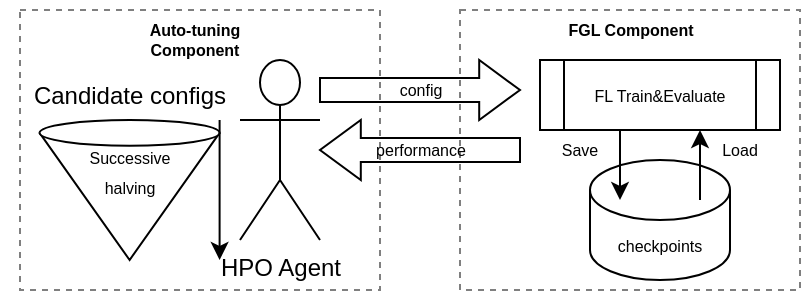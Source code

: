 <mxfile version="15.8.8" type="github">
  <diagram id="mX0sLKAKvKs-7FFu5CTd" name="Page-1">
    <mxGraphModel dx="826" dy="433" grid="1" gridSize="10" guides="1" tooltips="1" connect="1" arrows="1" fold="1" page="1" pageScale="1" pageWidth="400" pageHeight="300" math="0" shadow="0">
      <root>
        <mxCell id="0" />
        <mxCell id="1" parent="0" />
        <mxCell id="RxUsYqzfX1g7jXiQbwDX-1" value="HPO Agent" style="shape=umlActor;verticalLabelPosition=bottom;verticalAlign=top;html=1;outlineConnect=0;" vertex="1" parent="1">
          <mxGeometry x="120" y="110" width="40" height="90" as="geometry" />
        </mxCell>
        <mxCell id="RxUsYqzfX1g7jXiQbwDX-2" value="" style="verticalLabelPosition=bottom;verticalAlign=top;html=1;shape=mxgraph.basic.cone;rotation=-180;" vertex="1" parent="1">
          <mxGeometry x="19.8" y="140" width="90" height="70" as="geometry" />
        </mxCell>
        <mxCell id="RxUsYqzfX1g7jXiQbwDX-3" value="Candidate configs" style="text;html=1;strokeColor=none;fillColor=none;align=center;verticalAlign=middle;whiteSpace=wrap;rounded=0;" vertex="1" parent="1">
          <mxGeometry y="117.5" width="130" height="20" as="geometry" />
        </mxCell>
        <mxCell id="RxUsYqzfX1g7jXiQbwDX-4" value="&lt;font style=&quot;font-size: 8px&quot;&gt;Successive halving&lt;/font&gt;" style="text;html=1;strokeColor=none;fillColor=none;align=center;verticalAlign=middle;whiteSpace=wrap;rounded=0;fontFamily=Helvetica;" vertex="1" parent="1">
          <mxGeometry x="34.8" y="150" width="60" height="30" as="geometry" />
        </mxCell>
        <mxCell id="RxUsYqzfX1g7jXiQbwDX-5" value="" style="endArrow=classic;html=1;rounded=0;fontFamily=Helvetica;fontSize=8;" edge="1" parent="1">
          <mxGeometry width="50" height="50" relative="1" as="geometry">
            <mxPoint x="109.8" y="140" as="sourcePoint" />
            <mxPoint x="109.8" y="210" as="targetPoint" />
          </mxGeometry>
        </mxCell>
        <mxCell id="RxUsYqzfX1g7jXiQbwDX-8" value="FL Train&amp;amp;Evaluate" style="shape=process;whiteSpace=wrap;html=1;backgroundOutline=1;fontFamily=Helvetica;fontSize=8;" vertex="1" parent="1">
          <mxGeometry x="270" y="110" width="120" height="35" as="geometry" />
        </mxCell>
        <mxCell id="RxUsYqzfX1g7jXiQbwDX-9" value="checkpoints" style="shape=cylinder3;whiteSpace=wrap;html=1;boundedLbl=1;backgroundOutline=1;size=15;fontFamily=Helvetica;fontSize=8;" vertex="1" parent="1">
          <mxGeometry x="295" y="160" width="70" height="60" as="geometry" />
        </mxCell>
        <mxCell id="RxUsYqzfX1g7jXiQbwDX-10" value="" style="endArrow=classic;html=1;rounded=0;fontFamily=Helvetica;fontSize=8;" edge="1" parent="1">
          <mxGeometry width="50" height="50" relative="1" as="geometry">
            <mxPoint x="310" y="145" as="sourcePoint" />
            <mxPoint x="310" y="180" as="targetPoint" />
          </mxGeometry>
        </mxCell>
        <mxCell id="RxUsYqzfX1g7jXiQbwDX-11" value="Save" style="text;html=1;strokeColor=none;fillColor=none;align=center;verticalAlign=middle;whiteSpace=wrap;rounded=0;fontFamily=Helvetica;fontSize=8;" vertex="1" parent="1">
          <mxGeometry x="260" y="140" width="60" height="30" as="geometry" />
        </mxCell>
        <mxCell id="RxUsYqzfX1g7jXiQbwDX-12" value="" style="endArrow=classic;html=1;rounded=0;fontFamily=Helvetica;fontSize=8;" edge="1" parent="1">
          <mxGeometry width="50" height="50" relative="1" as="geometry">
            <mxPoint x="350" y="180" as="sourcePoint" />
            <mxPoint x="350" y="145" as="targetPoint" />
          </mxGeometry>
        </mxCell>
        <mxCell id="RxUsYqzfX1g7jXiQbwDX-13" value="Load" style="text;html=1;strokeColor=none;fillColor=none;align=center;verticalAlign=middle;whiteSpace=wrap;rounded=0;fontFamily=Helvetica;fontSize=8;" vertex="1" parent="1">
          <mxGeometry x="340" y="140" width="60" height="30" as="geometry" />
        </mxCell>
        <mxCell id="RxUsYqzfX1g7jXiQbwDX-15" value="config" style="html=1;shadow=0;dashed=0;align=center;verticalAlign=middle;shape=mxgraph.arrows2.arrow;dy=0.6;dx=20.4;notch=0;fontFamily=Helvetica;fontSize=8;" vertex="1" parent="1">
          <mxGeometry x="160" y="110" width="100" height="30" as="geometry" />
        </mxCell>
        <mxCell id="RxUsYqzfX1g7jXiQbwDX-19" value="performance" style="html=1;shadow=0;dashed=0;align=center;verticalAlign=middle;shape=mxgraph.arrows2.arrow;dy=0.6;dx=20.4;notch=0;fontFamily=Helvetica;fontSize=8;direction=west;" vertex="1" parent="1">
          <mxGeometry x="160" y="140" width="100" height="30" as="geometry" />
        </mxCell>
        <mxCell id="RxUsYqzfX1g7jXiQbwDX-20" value="" style="rounded=0;whiteSpace=wrap;html=1;fontFamily=Helvetica;fontSize=8;fillColor=none;dashed=1;opacity=50;" vertex="1" parent="1">
          <mxGeometry x="10" y="85" width="180" height="140" as="geometry" />
        </mxCell>
        <mxCell id="RxUsYqzfX1g7jXiQbwDX-23" value="&lt;b&gt;Auto-tuning Component&lt;/b&gt;" style="text;html=1;strokeColor=none;fillColor=none;align=center;verticalAlign=middle;whiteSpace=wrap;rounded=0;dashed=1;fontFamily=Helvetica;fontSize=8;" vertex="1" parent="1">
          <mxGeometry x="60" y="85" width="75" height="30" as="geometry" />
        </mxCell>
        <mxCell id="RxUsYqzfX1g7jXiQbwDX-24" value="" style="rounded=0;whiteSpace=wrap;html=1;fontFamily=Helvetica;fontSize=8;fillColor=none;dashed=1;opacity=50;" vertex="1" parent="1">
          <mxGeometry x="230" y="85" width="170" height="140" as="geometry" />
        </mxCell>
        <mxCell id="RxUsYqzfX1g7jXiQbwDX-25" value="&lt;b&gt;FGL Component&lt;/b&gt;" style="text;html=1;strokeColor=none;fillColor=none;align=center;verticalAlign=middle;whiteSpace=wrap;rounded=0;dashed=1;fontFamily=Helvetica;fontSize=8;" vertex="1" parent="1">
          <mxGeometry x="252.5" y="80" width="125" height="30" as="geometry" />
        </mxCell>
      </root>
    </mxGraphModel>
  </diagram>
</mxfile>
